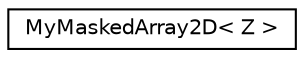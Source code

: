 digraph "Graphical Class Hierarchy"
{
  edge [fontname="Helvetica",fontsize="10",labelfontname="Helvetica",labelfontsize="10"];
  node [fontname="Helvetica",fontsize="10",shape=record];
  rankdir="LR";
  Node0 [label="MyMaskedArray2D\< Z \>",height=0.2,width=0.4,color="black", fillcolor="white", style="filled",URL="$classMyMaskedArray2D.html"];
}
